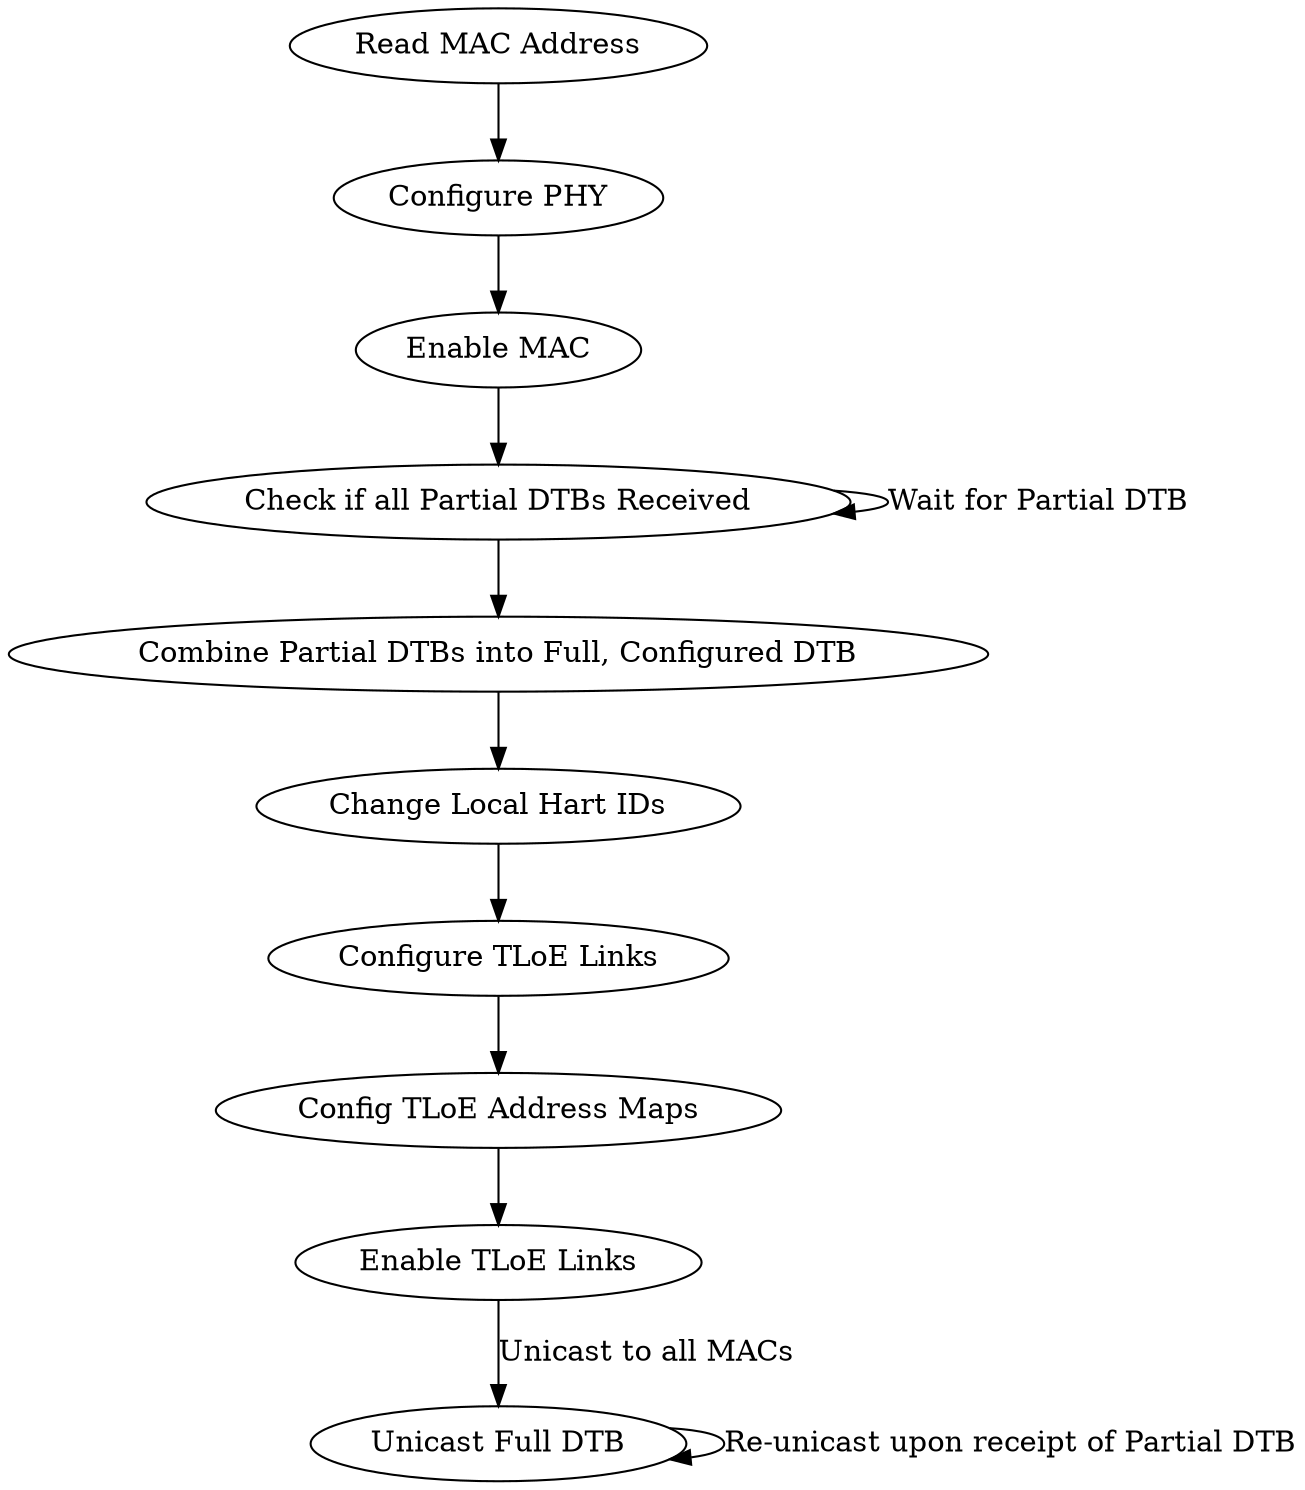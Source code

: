 // Copyright (c) 2020 SiFive Inc.
// SPDX-License-Identifier: CC-BY-4.0

digraph bootprotocol {
        /* Node definitions */
        readmac [label="Read MAC Address"];
        configphy [label="Configure PHY"];
        enablemac [label="Enable MAC"];

        checkrecv [label="Check if all Partial DTBs Received"];
        createfulldtb [label="Combine Partial DTBs into Full, Configured DTB"];

        changehartid [label="Change Local Hart IDs"];
        configlinks [label="Configure TLoE Links"];
        mapaddrs [label="Config TLoE Address Maps"];
        enablelinks [label="Enable TLoE Links"];

        unicastfulldtb [label="Unicast Full DTB"];

        /* PHY initialization */
        subgraph phyinit {
                readmac -> configphy;
                configphy -> enablemac;
                enablemac -> checkrecv;
        }

        /* Broadcast loop */
        subgraph loop {
                checkrecv -> checkrecv [label="Wait for Partial DTB"];
        }

        /* TLoE Configuration */
        subgraph tloeinit {
                checkrecv -> createfulldtb;
                createfulldtb -> changehartid;
                changehartid -> configlinks;
                configlinks -> mapaddrs;
                mapaddrs -> enablelinks;
                enablelinks -> unicastfulldtb [label="Unicast to all MACs"];
        }

        /* Broadcast config */
        subgraph broadcastconfig {
                unicastfulldtb -> unicastfulldtb [label="Re-unicast upon receipt of Partial DTB"];
        }
}
